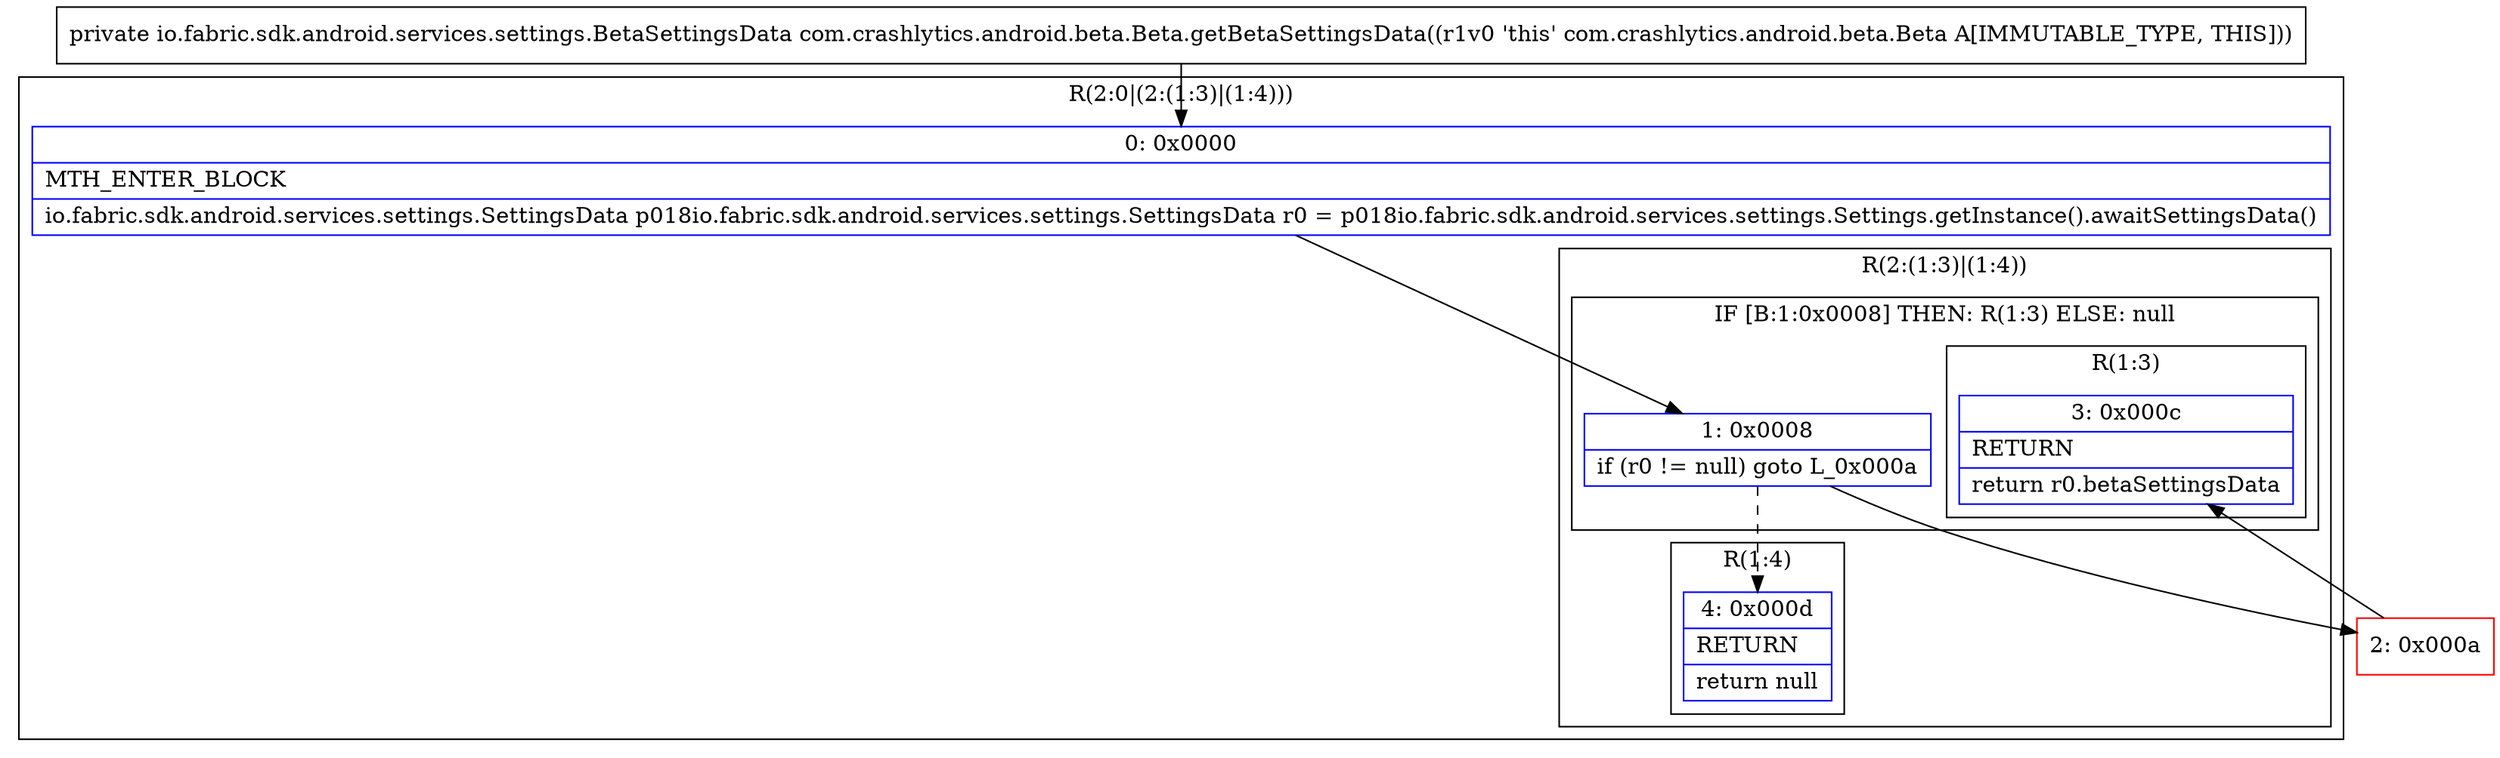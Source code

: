 digraph "CFG forcom.crashlytics.android.beta.Beta.getBetaSettingsData()Lio\/fabric\/sdk\/android\/services\/settings\/BetaSettingsData;" {
subgraph cluster_Region_1137937496 {
label = "R(2:0|(2:(1:3)|(1:4)))";
node [shape=record,color=blue];
Node_0 [shape=record,label="{0\:\ 0x0000|MTH_ENTER_BLOCK\l|io.fabric.sdk.android.services.settings.SettingsData p018io.fabric.sdk.android.services.settings.SettingsData r0 = p018io.fabric.sdk.android.services.settings.Settings.getInstance().awaitSettingsData()\l}"];
subgraph cluster_Region_931173690 {
label = "R(2:(1:3)|(1:4))";
node [shape=record,color=blue];
subgraph cluster_IfRegion_8550811 {
label = "IF [B:1:0x0008] THEN: R(1:3) ELSE: null";
node [shape=record,color=blue];
Node_1 [shape=record,label="{1\:\ 0x0008|if (r0 != null) goto L_0x000a\l}"];
subgraph cluster_Region_690431030 {
label = "R(1:3)";
node [shape=record,color=blue];
Node_3 [shape=record,label="{3\:\ 0x000c|RETURN\l|return r0.betaSettingsData\l}"];
}
}
subgraph cluster_Region_2054101269 {
label = "R(1:4)";
node [shape=record,color=blue];
Node_4 [shape=record,label="{4\:\ 0x000d|RETURN\l|return null\l}"];
}
}
}
Node_2 [shape=record,color=red,label="{2\:\ 0x000a}"];
MethodNode[shape=record,label="{private io.fabric.sdk.android.services.settings.BetaSettingsData com.crashlytics.android.beta.Beta.getBetaSettingsData((r1v0 'this' com.crashlytics.android.beta.Beta A[IMMUTABLE_TYPE, THIS])) }"];
MethodNode -> Node_0;
Node_0 -> Node_1;
Node_1 -> Node_2;
Node_1 -> Node_4[style=dashed];
Node_2 -> Node_3;
}

